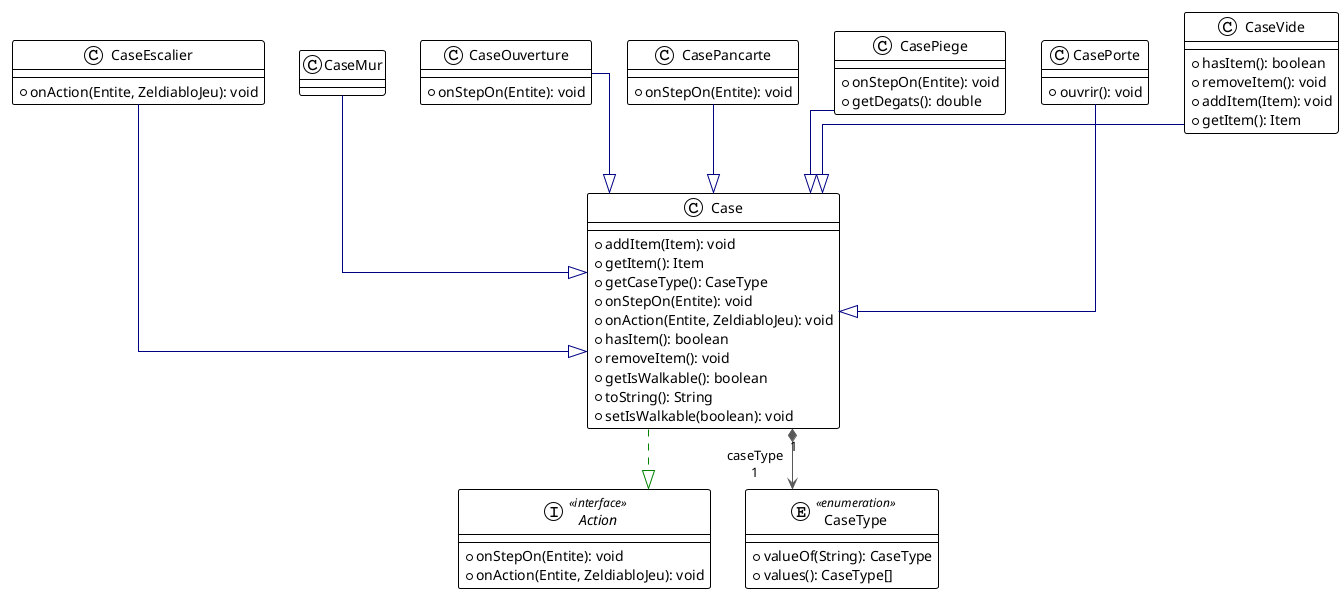 @startuml

!theme plain
top to bottom direction
skinparam linetype ortho

interface Action << interface >> {
  + onStepOn(Entite): void
  + onAction(Entite, ZeldiabloJeu): void
}
class Case {
  + addItem(Item): void
  + getItem(): Item
  + getCaseType(): CaseType
  + onStepOn(Entite): void
  + onAction(Entite, ZeldiabloJeu): void
  + hasItem(): boolean
  + removeItem(): void
  + getIsWalkable(): boolean
  + toString(): String
  + setIsWalkable(boolean): void
}
class CaseEscalier {
  + onAction(Entite, ZeldiabloJeu): void
}
class CaseMur
class CaseOuverture {
  + onStepOn(Entite): void
}
class CasePancarte {
  + onStepOn(Entite): void
}
class CasePiege {
  + onStepOn(Entite): void
  + getDegats(): double
}
class CasePorte {
  + ouvrir(): void
}
enum CaseType << enumeration >> {
  + valueOf(String): CaseType
  + values(): CaseType[]
}
class CaseVide {
  + hasItem(): boolean
  + removeItem(): void
  + addItem(Item): void
  + getItem(): Item
}

Case           -[#008200,dashed]-^  Action
Case          "1" *-[#595959,plain]-> "caseType\n1" CaseType
CaseEscalier   -[#000082,plain]-^  Case
CaseMur        -[#000082,plain]-^  Case
CaseOuverture  -[#000082,plain]-^  Case
CasePancarte   -[#000082,plain]-^  Case
CasePiege      -[#000082,plain]-^  Case
CasePorte      -[#000082,plain]-^  Case
CaseVide       -[#000082,plain]-^  Case
@enduml
